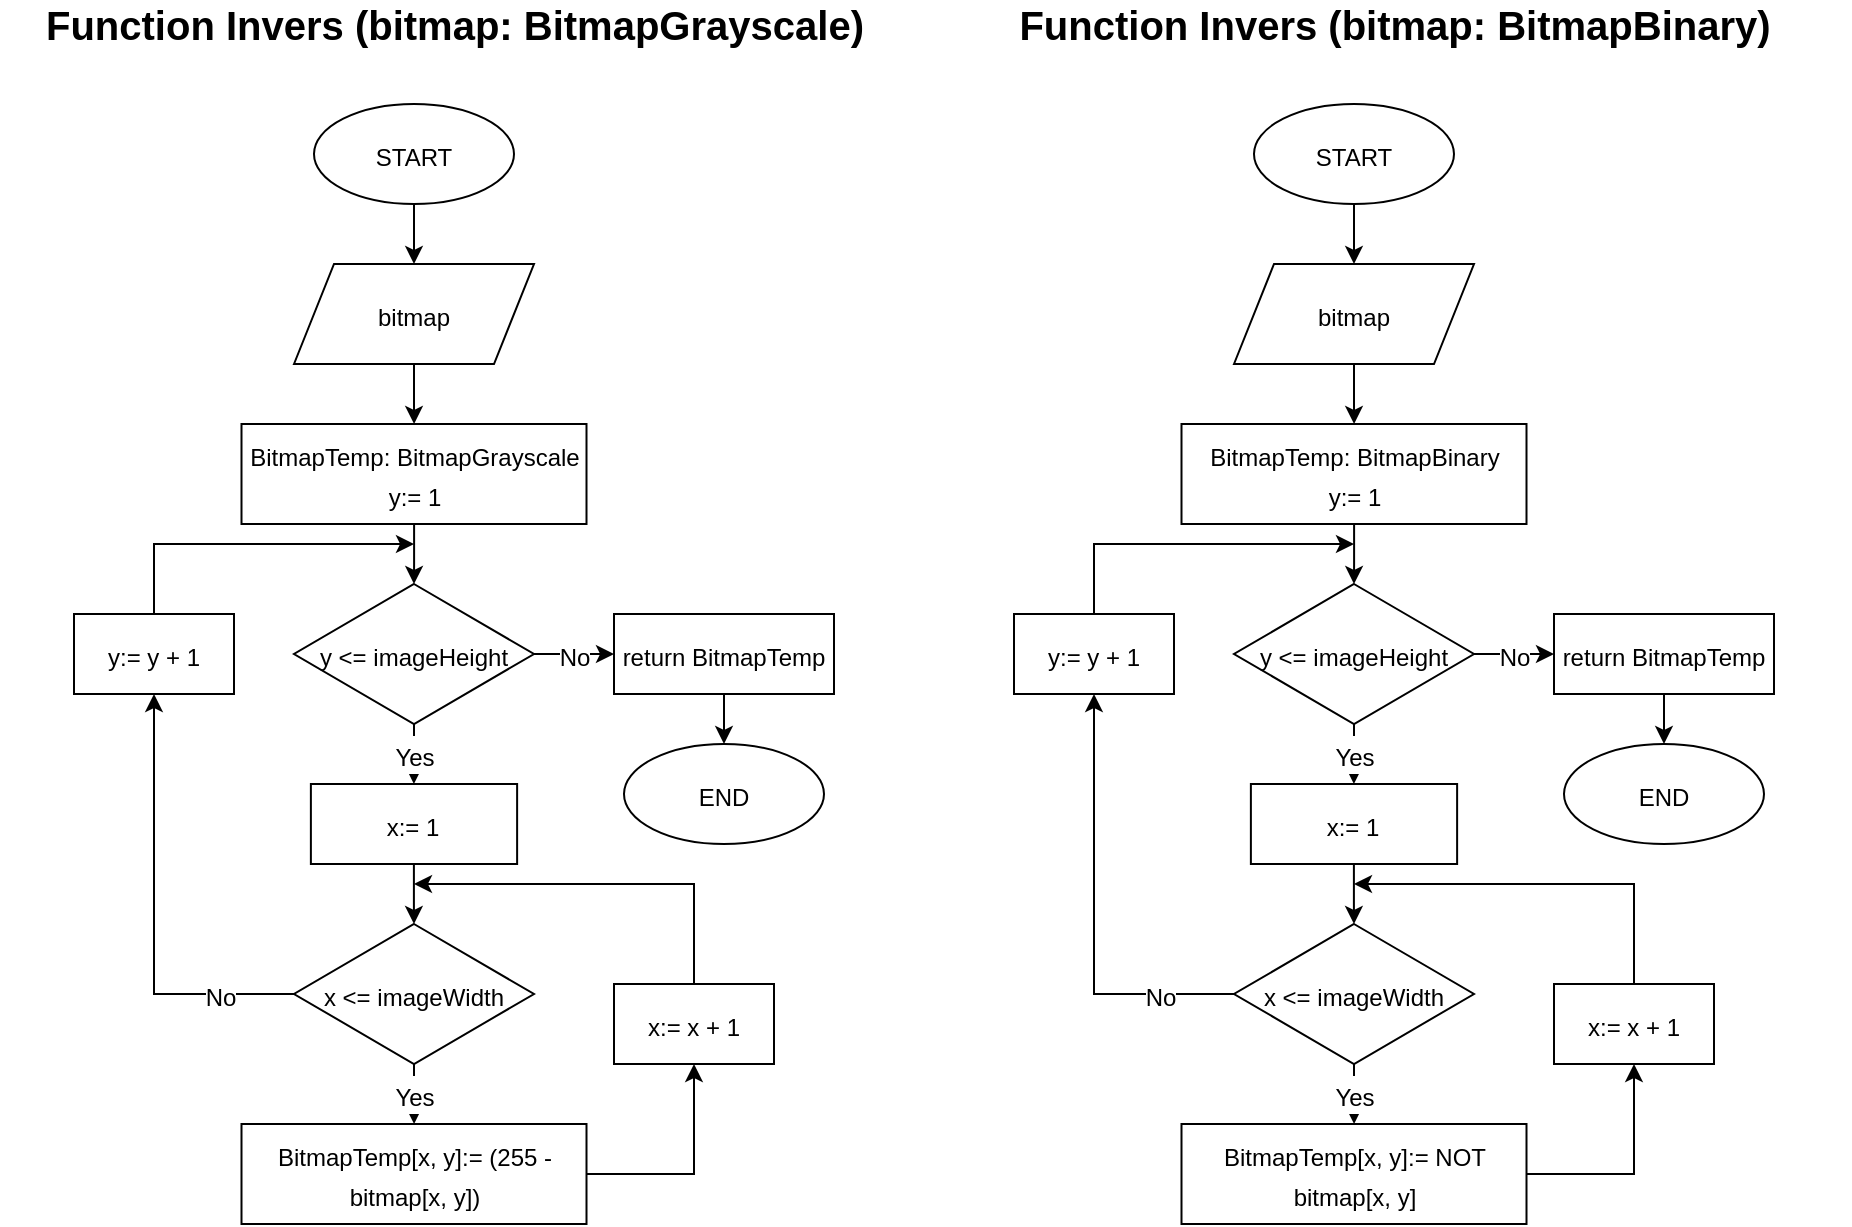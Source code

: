 <mxfile version="13.9.9" type="device"><diagram id="syVYKteZKCL4NUiXLkYj" name="Page-1"><mxGraphModel dx="1303" dy="828" grid="1" gridSize="10" guides="1" tooltips="1" connect="1" arrows="1" fold="1" page="1" pageScale="1" pageWidth="827" pageHeight="1169" math="0" shadow="0"><root><mxCell id="0"/><mxCell id="1" parent="0"/><mxCell id="-7DxIXUTcOvnh7h9v_Vv-9" value="&lt;span style=&quot;font-size: 20px&quot;&gt;&lt;b&gt;Function Invers (bitmap: BitmapGrayscale)&lt;/b&gt;&lt;/span&gt;" style="text;html=1;strokeColor=none;fillColor=none;align=center;verticalAlign=middle;whiteSpace=wrap;rounded=0;fontSize=16;" vertex="1" parent="1"><mxGeometry x="10" y="40" width="455" height="20" as="geometry"/></mxCell><mxCell id="-7DxIXUTcOvnh7h9v_Vv-21" value="" style="edgeStyle=orthogonalEdgeStyle;rounded=0;orthogonalLoop=1;jettySize=auto;html=1;fontSize=16;" edge="1" parent="1" source="-7DxIXUTcOvnh7h9v_Vv-18" target="-7DxIXUTcOvnh7h9v_Vv-20"><mxGeometry relative="1" as="geometry"/></mxCell><mxCell id="-7DxIXUTcOvnh7h9v_Vv-18" value="&lt;font style=&quot;font-size: 12px&quot;&gt;START&lt;/font&gt;" style="ellipse;whiteSpace=wrap;html=1;fontSize=16;" vertex="1" parent="1"><mxGeometry x="167" y="90" width="100" height="50" as="geometry"/></mxCell><mxCell id="-7DxIXUTcOvnh7h9v_Vv-24" value="" style="edgeStyle=orthogonalEdgeStyle;rounded=0;orthogonalLoop=1;jettySize=auto;html=1;fontSize=16;" edge="1" parent="1" source="-7DxIXUTcOvnh7h9v_Vv-19" target="-7DxIXUTcOvnh7h9v_Vv-23"><mxGeometry relative="1" as="geometry"/></mxCell><mxCell id="-7DxIXUTcOvnh7h9v_Vv-19" value="&lt;font style=&quot;font-size: 12px&quot;&gt;BitmapTemp: BitmapGrayscale&lt;br&gt;y:= 1&lt;/font&gt;" style="rounded=0;whiteSpace=wrap;html=1;fontSize=16;" vertex="1" parent="1"><mxGeometry x="130.75" y="250" width="172.5" height="50" as="geometry"/></mxCell><mxCell id="-7DxIXUTcOvnh7h9v_Vv-22" value="" style="edgeStyle=orthogonalEdgeStyle;rounded=0;orthogonalLoop=1;jettySize=auto;html=1;fontSize=16;" edge="1" parent="1" source="-7DxIXUTcOvnh7h9v_Vv-20" target="-7DxIXUTcOvnh7h9v_Vv-19"><mxGeometry relative="1" as="geometry"/></mxCell><mxCell id="-7DxIXUTcOvnh7h9v_Vv-20" value="&lt;font style=&quot;font-size: 12px&quot;&gt;bitmap&lt;/font&gt;" style="shape=parallelogram;perimeter=parallelogramPerimeter;whiteSpace=wrap;html=1;fixedSize=1;fontSize=16;" vertex="1" parent="1"><mxGeometry x="157" y="170" width="120" height="50" as="geometry"/></mxCell><mxCell id="-7DxIXUTcOvnh7h9v_Vv-26" value="&lt;font style=&quot;font-size: 12px&quot;&gt;Yes&lt;/font&gt;" style="edgeStyle=orthogonalEdgeStyle;rounded=0;orthogonalLoop=1;jettySize=auto;html=1;fontSize=16;" edge="1" parent="1" source="-7DxIXUTcOvnh7h9v_Vv-23" target="-7DxIXUTcOvnh7h9v_Vv-25"><mxGeometry relative="1" as="geometry"/></mxCell><mxCell id="-7DxIXUTcOvnh7h9v_Vv-38" value="&lt;font style=&quot;font-size: 12px&quot;&gt;No&lt;/font&gt;" style="edgeStyle=orthogonalEdgeStyle;rounded=0;orthogonalLoop=1;jettySize=auto;html=1;fontSize=16;" edge="1" parent="1" source="-7DxIXUTcOvnh7h9v_Vv-23" target="-7DxIXUTcOvnh7h9v_Vv-37"><mxGeometry relative="1" as="geometry"/></mxCell><mxCell id="-7DxIXUTcOvnh7h9v_Vv-23" value="&lt;font style=&quot;font-size: 12px&quot;&gt;y &amp;lt;= imageHeight&lt;/font&gt;" style="rhombus;whiteSpace=wrap;html=1;fontSize=16;" vertex="1" parent="1"><mxGeometry x="157" y="330" width="120" height="70" as="geometry"/></mxCell><mxCell id="-7DxIXUTcOvnh7h9v_Vv-28" value="" style="edgeStyle=orthogonalEdgeStyle;rounded=0;orthogonalLoop=1;jettySize=auto;html=1;fontSize=16;" edge="1" parent="1" source="-7DxIXUTcOvnh7h9v_Vv-25" target="-7DxIXUTcOvnh7h9v_Vv-27"><mxGeometry relative="1" as="geometry"/></mxCell><mxCell id="-7DxIXUTcOvnh7h9v_Vv-25" value="&lt;span style=&quot;font-size: 12px&quot;&gt;x:= 1&lt;/span&gt;" style="rounded=0;whiteSpace=wrap;html=1;fontSize=16;" vertex="1" parent="1"><mxGeometry x="165.44" y="430" width="103.12" height="40" as="geometry"/></mxCell><mxCell id="-7DxIXUTcOvnh7h9v_Vv-30" value="&lt;font style=&quot;font-size: 12px&quot;&gt;Yes&lt;/font&gt;" style="edgeStyle=orthogonalEdgeStyle;rounded=0;orthogonalLoop=1;jettySize=auto;html=1;fontSize=16;" edge="1" parent="1" source="-7DxIXUTcOvnh7h9v_Vv-27" target="-7DxIXUTcOvnh7h9v_Vv-29"><mxGeometry relative="1" as="geometry"/></mxCell><mxCell id="-7DxIXUTcOvnh7h9v_Vv-35" value="&lt;font style=&quot;font-size: 12px&quot;&gt;No&lt;/font&gt;" style="edgeStyle=orthogonalEdgeStyle;rounded=0;orthogonalLoop=1;jettySize=auto;html=1;entryX=0.5;entryY=1;entryDx=0;entryDy=0;fontSize=16;" edge="1" parent="1" source="-7DxIXUTcOvnh7h9v_Vv-27" target="-7DxIXUTcOvnh7h9v_Vv-34"><mxGeometry x="-0.664" relative="1" as="geometry"><mxPoint as="offset"/></mxGeometry></mxCell><mxCell id="-7DxIXUTcOvnh7h9v_Vv-27" value="&lt;font style=&quot;font-size: 12px&quot;&gt;x &amp;lt;= imageWidth&lt;/font&gt;" style="rhombus;whiteSpace=wrap;html=1;fontSize=16;" vertex="1" parent="1"><mxGeometry x="157" y="500" width="120" height="70" as="geometry"/></mxCell><mxCell id="-7DxIXUTcOvnh7h9v_Vv-32" style="edgeStyle=orthogonalEdgeStyle;rounded=0;orthogonalLoop=1;jettySize=auto;html=1;entryX=0.5;entryY=1;entryDx=0;entryDy=0;fontSize=16;" edge="1" parent="1" source="-7DxIXUTcOvnh7h9v_Vv-29" target="-7DxIXUTcOvnh7h9v_Vv-31"><mxGeometry relative="1" as="geometry"/></mxCell><mxCell id="-7DxIXUTcOvnh7h9v_Vv-29" value="&lt;span style=&quot;font-size: 12px&quot;&gt;BitmapTemp[x, y]:= (255 - bitmap[x, y])&lt;/span&gt;" style="rounded=0;whiteSpace=wrap;html=1;fontSize=16;" vertex="1" parent="1"><mxGeometry x="130.75" y="600" width="172.5" height="50" as="geometry"/></mxCell><mxCell id="-7DxIXUTcOvnh7h9v_Vv-33" style="edgeStyle=orthogonalEdgeStyle;rounded=0;orthogonalLoop=1;jettySize=auto;html=1;fontSize=16;" edge="1" parent="1" source="-7DxIXUTcOvnh7h9v_Vv-31"><mxGeometry relative="1" as="geometry"><mxPoint x="217" y="480" as="targetPoint"/><Array as="points"><mxPoint x="357" y="480"/></Array></mxGeometry></mxCell><mxCell id="-7DxIXUTcOvnh7h9v_Vv-31" value="&lt;span style=&quot;font-size: 12px&quot;&gt;x:= x + 1&lt;/span&gt;" style="rounded=0;whiteSpace=wrap;html=1;fontSize=16;" vertex="1" parent="1"><mxGeometry x="317" y="530" width="80" height="40" as="geometry"/></mxCell><mxCell id="-7DxIXUTcOvnh7h9v_Vv-36" style="edgeStyle=orthogonalEdgeStyle;rounded=0;orthogonalLoop=1;jettySize=auto;html=1;fontSize=16;" edge="1" parent="1" source="-7DxIXUTcOvnh7h9v_Vv-34"><mxGeometry relative="1" as="geometry"><mxPoint x="217" y="310" as="targetPoint"/><Array as="points"><mxPoint x="87" y="310"/></Array></mxGeometry></mxCell><mxCell id="-7DxIXUTcOvnh7h9v_Vv-34" value="&lt;span style=&quot;font-size: 12px&quot;&gt;y:= y + 1&lt;/span&gt;" style="rounded=0;whiteSpace=wrap;html=1;fontSize=16;" vertex="1" parent="1"><mxGeometry x="47" y="345" width="80" height="40" as="geometry"/></mxCell><mxCell id="-7DxIXUTcOvnh7h9v_Vv-40" value="" style="edgeStyle=orthogonalEdgeStyle;rounded=0;orthogonalLoop=1;jettySize=auto;html=1;fontSize=16;" edge="1" parent="1" source="-7DxIXUTcOvnh7h9v_Vv-37" target="-7DxIXUTcOvnh7h9v_Vv-39"><mxGeometry relative="1" as="geometry"/></mxCell><mxCell id="-7DxIXUTcOvnh7h9v_Vv-37" value="&lt;span style=&quot;font-size: 12px&quot;&gt;return BitmapTemp&lt;/span&gt;" style="rounded=0;whiteSpace=wrap;html=1;fontSize=16;" vertex="1" parent="1"><mxGeometry x="317" y="345" width="110" height="40" as="geometry"/></mxCell><mxCell id="-7DxIXUTcOvnh7h9v_Vv-39" value="&lt;span style=&quot;font-size: 12px&quot;&gt;END&lt;/span&gt;" style="ellipse;whiteSpace=wrap;html=1;fontSize=16;" vertex="1" parent="1"><mxGeometry x="322" y="410" width="100" height="50" as="geometry"/></mxCell><mxCell id="-7DxIXUTcOvnh7h9v_Vv-41" value="&lt;span style=&quot;font-size: 20px&quot;&gt;&lt;b&gt;Function Invers (bitmap: BitmapBinary)&lt;/b&gt;&lt;/span&gt;" style="text;html=1;strokeColor=none;fillColor=none;align=center;verticalAlign=middle;whiteSpace=wrap;rounded=0;fontSize=16;" vertex="1" parent="1"><mxGeometry x="480" y="40" width="455" height="20" as="geometry"/></mxCell><mxCell id="-7DxIXUTcOvnh7h9v_Vv-42" value="" style="edgeStyle=orthogonalEdgeStyle;rounded=0;orthogonalLoop=1;jettySize=auto;html=1;fontSize=16;" edge="1" parent="1" source="-7DxIXUTcOvnh7h9v_Vv-43" target="-7DxIXUTcOvnh7h9v_Vv-47"><mxGeometry relative="1" as="geometry"/></mxCell><mxCell id="-7DxIXUTcOvnh7h9v_Vv-43" value="&lt;font style=&quot;font-size: 12px&quot;&gt;START&lt;/font&gt;" style="ellipse;whiteSpace=wrap;html=1;fontSize=16;" vertex="1" parent="1"><mxGeometry x="637" y="90" width="100" height="50" as="geometry"/></mxCell><mxCell id="-7DxIXUTcOvnh7h9v_Vv-44" value="" style="edgeStyle=orthogonalEdgeStyle;rounded=0;orthogonalLoop=1;jettySize=auto;html=1;fontSize=16;" edge="1" parent="1" source="-7DxIXUTcOvnh7h9v_Vv-45" target="-7DxIXUTcOvnh7h9v_Vv-50"><mxGeometry relative="1" as="geometry"/></mxCell><mxCell id="-7DxIXUTcOvnh7h9v_Vv-45" value="&lt;font style=&quot;font-size: 12px&quot;&gt;BitmapTemp: BitmapBinary&lt;br&gt;y:= 1&lt;/font&gt;" style="rounded=0;whiteSpace=wrap;html=1;fontSize=16;" vertex="1" parent="1"><mxGeometry x="600.75" y="250" width="172.5" height="50" as="geometry"/></mxCell><mxCell id="-7DxIXUTcOvnh7h9v_Vv-46" value="" style="edgeStyle=orthogonalEdgeStyle;rounded=0;orthogonalLoop=1;jettySize=auto;html=1;fontSize=16;" edge="1" parent="1" source="-7DxIXUTcOvnh7h9v_Vv-47" target="-7DxIXUTcOvnh7h9v_Vv-45"><mxGeometry relative="1" as="geometry"/></mxCell><mxCell id="-7DxIXUTcOvnh7h9v_Vv-47" value="&lt;font style=&quot;font-size: 12px&quot;&gt;bitmap&lt;/font&gt;" style="shape=parallelogram;perimeter=parallelogramPerimeter;whiteSpace=wrap;html=1;fixedSize=1;fontSize=16;" vertex="1" parent="1"><mxGeometry x="627" y="170" width="120" height="50" as="geometry"/></mxCell><mxCell id="-7DxIXUTcOvnh7h9v_Vv-48" value="&lt;font style=&quot;font-size: 12px&quot;&gt;Yes&lt;/font&gt;" style="edgeStyle=orthogonalEdgeStyle;rounded=0;orthogonalLoop=1;jettySize=auto;html=1;fontSize=16;" edge="1" parent="1" source="-7DxIXUTcOvnh7h9v_Vv-50" target="-7DxIXUTcOvnh7h9v_Vv-52"><mxGeometry relative="1" as="geometry"/></mxCell><mxCell id="-7DxIXUTcOvnh7h9v_Vv-49" value="&lt;font style=&quot;font-size: 12px&quot;&gt;No&lt;/font&gt;" style="edgeStyle=orthogonalEdgeStyle;rounded=0;orthogonalLoop=1;jettySize=auto;html=1;fontSize=16;" edge="1" parent="1" source="-7DxIXUTcOvnh7h9v_Vv-50" target="-7DxIXUTcOvnh7h9v_Vv-63"><mxGeometry relative="1" as="geometry"/></mxCell><mxCell id="-7DxIXUTcOvnh7h9v_Vv-50" value="&lt;font style=&quot;font-size: 12px&quot;&gt;y &amp;lt;= imageHeight&lt;/font&gt;" style="rhombus;whiteSpace=wrap;html=1;fontSize=16;" vertex="1" parent="1"><mxGeometry x="627" y="330" width="120" height="70" as="geometry"/></mxCell><mxCell id="-7DxIXUTcOvnh7h9v_Vv-51" value="" style="edgeStyle=orthogonalEdgeStyle;rounded=0;orthogonalLoop=1;jettySize=auto;html=1;fontSize=16;" edge="1" parent="1" source="-7DxIXUTcOvnh7h9v_Vv-52" target="-7DxIXUTcOvnh7h9v_Vv-55"><mxGeometry relative="1" as="geometry"/></mxCell><mxCell id="-7DxIXUTcOvnh7h9v_Vv-52" value="&lt;span style=&quot;font-size: 12px&quot;&gt;x:= 1&lt;/span&gt;" style="rounded=0;whiteSpace=wrap;html=1;fontSize=16;" vertex="1" parent="1"><mxGeometry x="635.44" y="430" width="103.12" height="40" as="geometry"/></mxCell><mxCell id="-7DxIXUTcOvnh7h9v_Vv-53" value="&lt;font style=&quot;font-size: 12px&quot;&gt;Yes&lt;/font&gt;" style="edgeStyle=orthogonalEdgeStyle;rounded=0;orthogonalLoop=1;jettySize=auto;html=1;fontSize=16;" edge="1" parent="1" source="-7DxIXUTcOvnh7h9v_Vv-55" target="-7DxIXUTcOvnh7h9v_Vv-57"><mxGeometry relative="1" as="geometry"/></mxCell><mxCell id="-7DxIXUTcOvnh7h9v_Vv-54" value="&lt;font style=&quot;font-size: 12px&quot;&gt;No&lt;/font&gt;" style="edgeStyle=orthogonalEdgeStyle;rounded=0;orthogonalLoop=1;jettySize=auto;html=1;entryX=0.5;entryY=1;entryDx=0;entryDy=0;fontSize=16;" edge="1" parent="1" source="-7DxIXUTcOvnh7h9v_Vv-55" target="-7DxIXUTcOvnh7h9v_Vv-61"><mxGeometry x="-0.664" relative="1" as="geometry"><mxPoint as="offset"/></mxGeometry></mxCell><mxCell id="-7DxIXUTcOvnh7h9v_Vv-55" value="&lt;font style=&quot;font-size: 12px&quot;&gt;x &amp;lt;= imageWidth&lt;/font&gt;" style="rhombus;whiteSpace=wrap;html=1;fontSize=16;" vertex="1" parent="1"><mxGeometry x="627" y="500" width="120" height="70" as="geometry"/></mxCell><mxCell id="-7DxIXUTcOvnh7h9v_Vv-56" style="edgeStyle=orthogonalEdgeStyle;rounded=0;orthogonalLoop=1;jettySize=auto;html=1;entryX=0.5;entryY=1;entryDx=0;entryDy=0;fontSize=16;" edge="1" parent="1" source="-7DxIXUTcOvnh7h9v_Vv-57" target="-7DxIXUTcOvnh7h9v_Vv-59"><mxGeometry relative="1" as="geometry"/></mxCell><mxCell id="-7DxIXUTcOvnh7h9v_Vv-57" value="&lt;span style=&quot;font-size: 12px&quot;&gt;BitmapTemp[x, y]:= NOT bitmap[x, y]&lt;/span&gt;" style="rounded=0;whiteSpace=wrap;html=1;fontSize=16;" vertex="1" parent="1"><mxGeometry x="600.75" y="600" width="172.5" height="50" as="geometry"/></mxCell><mxCell id="-7DxIXUTcOvnh7h9v_Vv-58" style="edgeStyle=orthogonalEdgeStyle;rounded=0;orthogonalLoop=1;jettySize=auto;html=1;fontSize=16;" edge="1" parent="1" source="-7DxIXUTcOvnh7h9v_Vv-59"><mxGeometry relative="1" as="geometry"><mxPoint x="687" y="480" as="targetPoint"/><Array as="points"><mxPoint x="827" y="480"/></Array></mxGeometry></mxCell><mxCell id="-7DxIXUTcOvnh7h9v_Vv-59" value="&lt;span style=&quot;font-size: 12px&quot;&gt;x:= x + 1&lt;/span&gt;" style="rounded=0;whiteSpace=wrap;html=1;fontSize=16;" vertex="1" parent="1"><mxGeometry x="787" y="530" width="80" height="40" as="geometry"/></mxCell><mxCell id="-7DxIXUTcOvnh7h9v_Vv-60" style="edgeStyle=orthogonalEdgeStyle;rounded=0;orthogonalLoop=1;jettySize=auto;html=1;fontSize=16;" edge="1" parent="1" source="-7DxIXUTcOvnh7h9v_Vv-61"><mxGeometry relative="1" as="geometry"><mxPoint x="687" y="310" as="targetPoint"/><Array as="points"><mxPoint x="557" y="310"/></Array></mxGeometry></mxCell><mxCell id="-7DxIXUTcOvnh7h9v_Vv-61" value="&lt;span style=&quot;font-size: 12px&quot;&gt;y:= y + 1&lt;/span&gt;" style="rounded=0;whiteSpace=wrap;html=1;fontSize=16;" vertex="1" parent="1"><mxGeometry x="517" y="345" width="80" height="40" as="geometry"/></mxCell><mxCell id="-7DxIXUTcOvnh7h9v_Vv-62" value="" style="edgeStyle=orthogonalEdgeStyle;rounded=0;orthogonalLoop=1;jettySize=auto;html=1;fontSize=16;" edge="1" parent="1" source="-7DxIXUTcOvnh7h9v_Vv-63" target="-7DxIXUTcOvnh7h9v_Vv-64"><mxGeometry relative="1" as="geometry"/></mxCell><mxCell id="-7DxIXUTcOvnh7h9v_Vv-63" value="&lt;span style=&quot;font-size: 12px&quot;&gt;return BitmapTemp&lt;/span&gt;" style="rounded=0;whiteSpace=wrap;html=1;fontSize=16;" vertex="1" parent="1"><mxGeometry x="787" y="345" width="110" height="40" as="geometry"/></mxCell><mxCell id="-7DxIXUTcOvnh7h9v_Vv-64" value="&lt;span style=&quot;font-size: 12px&quot;&gt;END&lt;/span&gt;" style="ellipse;whiteSpace=wrap;html=1;fontSize=16;" vertex="1" parent="1"><mxGeometry x="792" y="410" width="100" height="50" as="geometry"/></mxCell></root></mxGraphModel></diagram></mxfile>